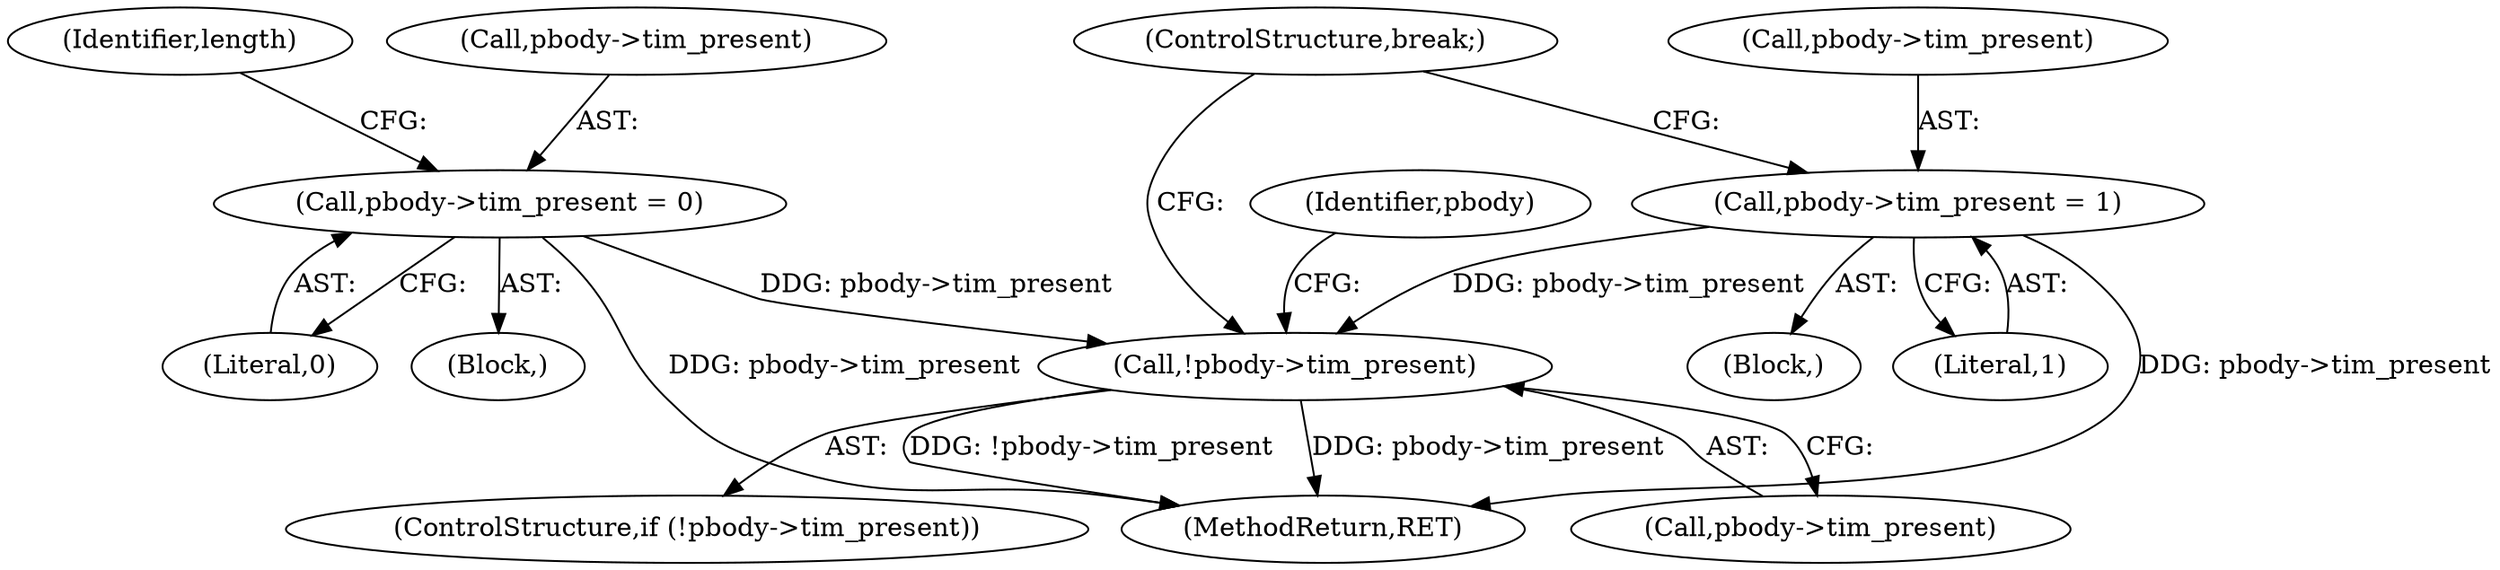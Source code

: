 digraph "0_tcpdump_99798bd9a41bd3d03fdc1e949810a38967f20ed3@pointer" {
"1000725" [label="(Call,!pbody->tim_present)"];
"1000149" [label="(Call,pbody->tim_present = 0)"];
"1000735" [label="(Call,pbody->tim_present = 1)"];
"1000726" [label="(Call,pbody->tim_present)"];
"1000153" [label="(Literal,0)"];
"1000724" [label="(ControlStructure,if (!pbody->tim_present))"];
"1000732" [label="(Identifier,pbody)"];
"1000729" [label="(Block,)"];
"1000764" [label="(MethodReturn,RET)"];
"1000736" [label="(Call,pbody->tim_present)"];
"1000150" [label="(Call,pbody->tim_present)"];
"1000740" [label="(ControlStructure,break;)"];
"1000739" [label="(Literal,1)"];
"1000156" [label="(Identifier,length)"];
"1000725" [label="(Call,!pbody->tim_present)"];
"1000735" [label="(Call,pbody->tim_present = 1)"];
"1000149" [label="(Call,pbody->tim_present = 0)"];
"1000116" [label="(Block,)"];
"1000725" -> "1000724"  [label="AST: "];
"1000725" -> "1000726"  [label="CFG: "];
"1000726" -> "1000725"  [label="AST: "];
"1000732" -> "1000725"  [label="CFG: "];
"1000740" -> "1000725"  [label="CFG: "];
"1000725" -> "1000764"  [label="DDG: !pbody->tim_present"];
"1000725" -> "1000764"  [label="DDG: pbody->tim_present"];
"1000149" -> "1000725"  [label="DDG: pbody->tim_present"];
"1000735" -> "1000725"  [label="DDG: pbody->tim_present"];
"1000149" -> "1000116"  [label="AST: "];
"1000149" -> "1000153"  [label="CFG: "];
"1000150" -> "1000149"  [label="AST: "];
"1000153" -> "1000149"  [label="AST: "];
"1000156" -> "1000149"  [label="CFG: "];
"1000149" -> "1000764"  [label="DDG: pbody->tim_present"];
"1000735" -> "1000729"  [label="AST: "];
"1000735" -> "1000739"  [label="CFG: "];
"1000736" -> "1000735"  [label="AST: "];
"1000739" -> "1000735"  [label="AST: "];
"1000740" -> "1000735"  [label="CFG: "];
"1000735" -> "1000764"  [label="DDG: pbody->tim_present"];
}
